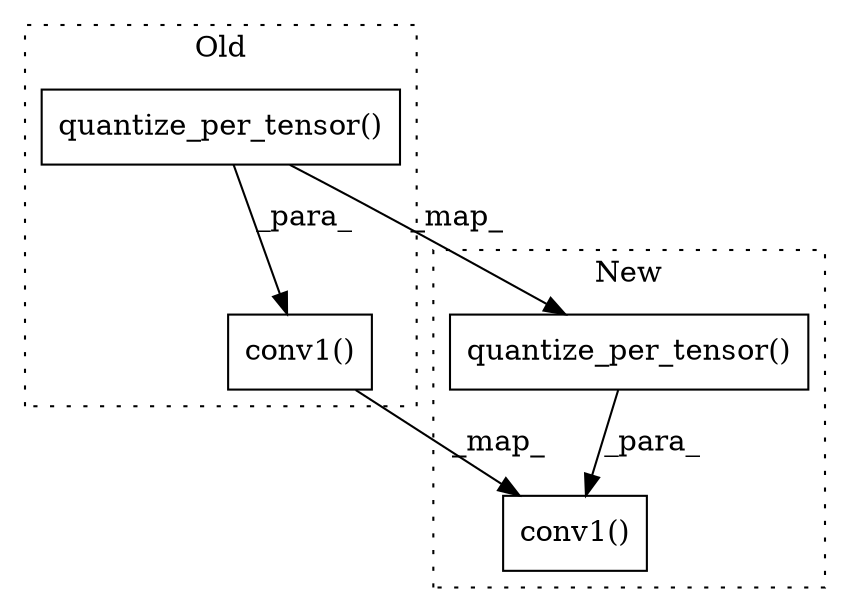 digraph G {
subgraph cluster0 {
1 [label="quantize_per_tensor()" a="75" s="1395,1448" l="47,63" shape="box"];
3 [label="conv1()" a="75" s="1367,1511" l="28,14" shape="box"];
label = "Old";
style="dotted";
}
subgraph cluster1 {
2 [label="quantize_per_tensor()" a="75" s="1398,1451" l="47,63" shape="box"];
4 [label="conv1()" a="75" s="1370,1514" l="28,14" shape="box"];
label = "New";
style="dotted";
}
1 -> 3 [label="_para_"];
1 -> 2 [label="_map_"];
2 -> 4 [label="_para_"];
3 -> 4 [label="_map_"];
}